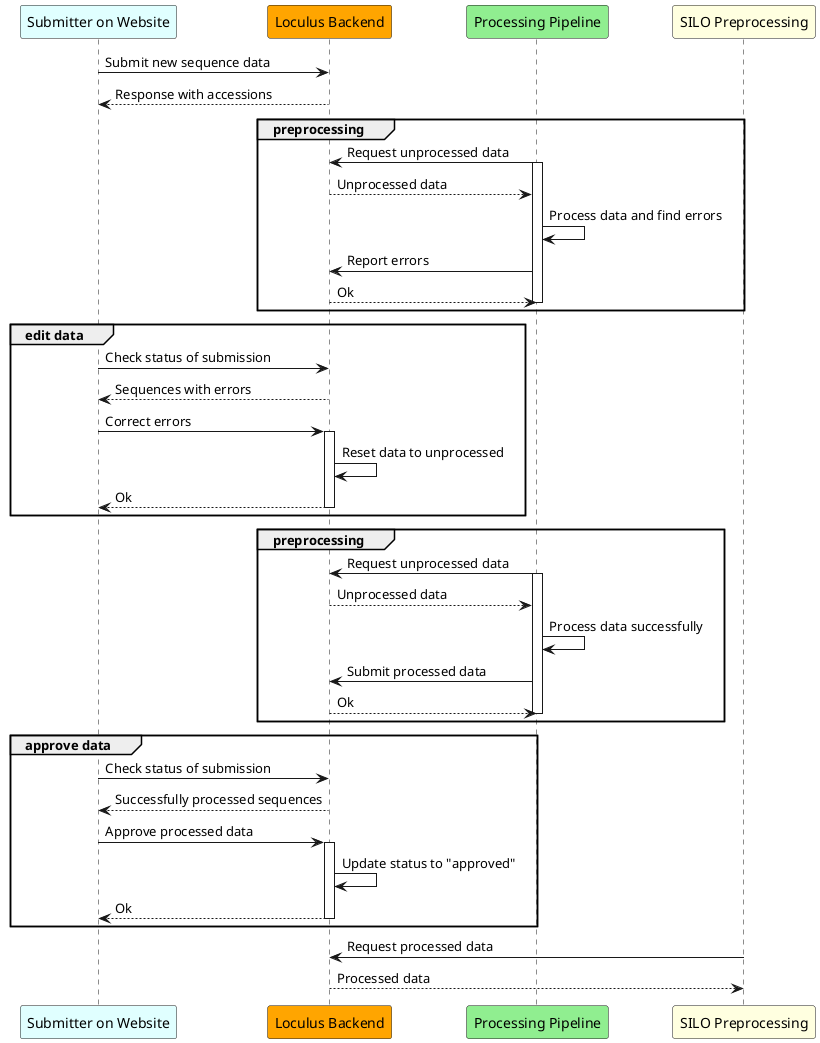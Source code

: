@startuml

participant "Submitter on Website" as submitter #LightCyan
participant "Loculus Backend" as backend #Orange
participant "Processing Pipeline" as processing #LightGreen
participant "SILO Preprocessing" as silo_processing #LightYellow

submitter -> backend: Submit new sequence data
backend --> submitter: Response with accessions

group preprocessing
    processing -> backend: Request unprocessed data
    activate processing
    backend --> processing: Unprocessed data
    processing -> processing: Process data and find errors
    processing -> backend: Report errors
    backend --> processing: Ok
    deactivate processing
end

group edit data
    submitter -> backend: Check status of submission
    backend --> submitter: Sequences with errors

    submitter -> backend: Correct errors
    activate backend
    backend -> backend: Reset data to unprocessed
    backend --> submitter: Ok
    deactivate backend
end

group preprocessing
    processing -> backend: Request unprocessed data
    activate processing
    backend --> processing: Unprocessed data
    processing -> processing: Process data successfully
    processing -> backend: Submit processed data
    backend --> processing: Ok
    deactivate processing
end

group approve data
    submitter -> backend: Check status of submission
    backend --> submitter: Successfully processed sequences
    submitter -> backend: Approve processed data
    activate backend
    backend -> backend: Update status to "approved"
    backend --> submitter: Ok
    deactivate backend
end

silo_processing -> backend: Request processed data
backend --> silo_processing: Processed data

@enduml

